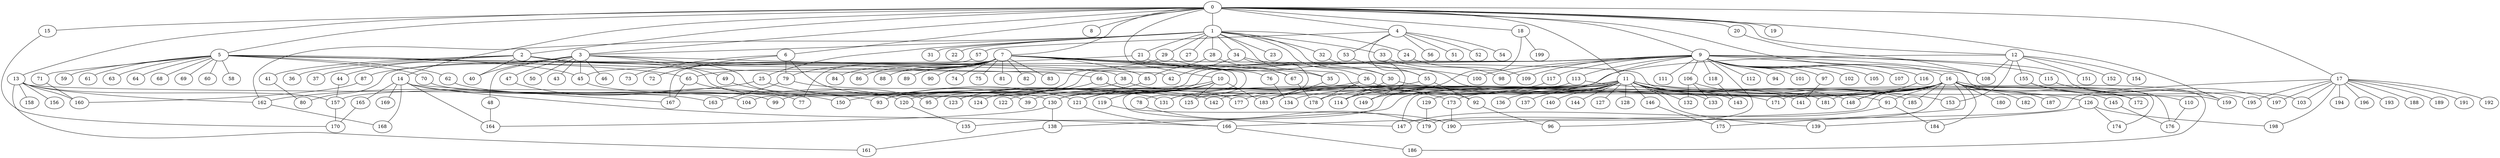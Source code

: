 
graph graphname {
    0 -- 1
0 -- 2
0 -- 3
0 -- 4
0 -- 5
0 -- 6
0 -- 7
0 -- 8
0 -- 9
0 -- 10
0 -- 11
0 -- 12
0 -- 13
0 -- 14
0 -- 15
0 -- 16
0 -- 17
0 -- 18
0 -- 19
0 -- 20
0 -- 159
1 -- 32
1 -- 34
1 -- 35
1 -- 33
1 -- 21
1 -- 22
1 -- 23
1 -- 24
1 -- 25
1 -- 26
1 -- 27
1 -- 28
1 -- 29
1 -- 30
1 -- 31
1 -- 3
1 -- 162
2 -- 36
2 -- 37
2 -- 38
2 -- 39
2 -- 40
2 -- 41
2 -- 35
3 -- 42
3 -- 43
3 -- 44
3 -- 45
3 -- 46
3 -- 47
3 -- 48
3 -- 49
3 -- 50
3 -- 130
3 -- 40
4 -- 51
4 -- 52
4 -- 53
4 -- 54
4 -- 55
4 -- 56
4 -- 57
5 -- 64
5 -- 66
5 -- 67
5 -- 68
5 -- 69
5 -- 70
5 -- 65
5 -- 71
5 -- 58
5 -- 59
5 -- 60
5 -- 61
5 -- 62
5 -- 63
5 -- 45
6 -- 72
6 -- 73
6 -- 142
6 -- 79
7 -- 74
7 -- 75
7 -- 76
7 -- 77
7 -- 78
7 -- 79
7 -- 80
7 -- 81
7 -- 82
7 -- 83
7 -- 84
7 -- 85
7 -- 86
7 -- 87
7 -- 88
7 -- 89
7 -- 90
7 -- 91
7 -- 92
7 -- 147
9 -- 93
9 -- 94
9 -- 95
9 -- 96
9 -- 97
9 -- 98
9 -- 99
9 -- 100
9 -- 101
9 -- 102
9 -- 103
9 -- 104
9 -- 105
9 -- 106
9 -- 107
9 -- 108
9 -- 109
9 -- 110
9 -- 111
9 -- 112
9 -- 113
9 -- 114
9 -- 115
9 -- 116
9 -- 117
9 -- 118
10 -- 119
10 -- 120
10 -- 121
10 -- 122
10 -- 123
10 -- 124
10 -- 125
10 -- 183
11 -- 128
11 -- 130
11 -- 131
11 -- 132
11 -- 133
11 -- 134
11 -- 129
11 -- 136
11 -- 137
11 -- 138
11 -- 139
11 -- 140
11 -- 141
11 -- 142
11 -- 143
11 -- 144
11 -- 145
11 -- 146
11 -- 147
11 -- 148
11 -- 149
11 -- 150
11 -- 135
11 -- 126
11 -- 127
12 -- 151
12 -- 152
12 -- 153
12 -- 154
12 -- 155
12 -- 108
12 -- 125
13 -- 160
13 -- 162
13 -- 161
13 -- 156
13 -- 157
13 -- 158
13 -- 159
14 -- 163
14 -- 164
14 -- 165
14 -- 166
14 -- 167
14 -- 168
14 -- 169
14 -- 104
15 -- 170
16 -- 171
16 -- 172
16 -- 173
16 -- 174
16 -- 175
16 -- 176
16 -- 177
16 -- 178
16 -- 179
16 -- 180
16 -- 181
16 -- 182
16 -- 183
16 -- 184
16 -- 185
16 -- 186
16 -- 187
16 -- 91
16 -- 166
16 -- 148
17 -- 192
17 -- 194
17 -- 195
17 -- 196
17 -- 197
17 -- 198
17 -- 193
17 -- 188
17 -- 189
17 -- 190
17 -- 191
17 -- 103
18 -- 199
18 -- 114
20 -- 108
21 -- 30
21 -- 45
24 -- 109
25 -- 162
25 -- 121
26 -- 172
26 -- 178
26 -- 39
28 -- 67
28 -- 85
29 -- 181
29 -- 65
30 -- 171
30 -- 114
32 -- 149
33 -- 98
34 -- 42
34 -- 100
34 -- 131
35 -- 183
38 -- 157
38 -- 195
41 -- 80
44 -- 157
45 -- 93
47 -- 77
48 -- 164
49 -- 95
53 -- 55
55 -- 92
55 -- 130
57 -- 167
62 -- 150
65 -- 120
65 -- 167
66 -- 173
66 -- 93
66 -- 177
67 -- 178
70 -- 99
71 -- 160
76 -- 134
78 -- 179
79 -- 131
79 -- 163
85 -- 123
87 -- 160
91 -- 147
91 -- 184
92 -- 96
97 -- 141
106 -- 185
106 -- 133
106 -- 132
110 -- 176
113 -- 121
113 -- 153
115 -- 197
116 -- 148
117 -- 183
118 -- 143
119 -- 190
120 -- 135
121 -- 166
126 -- 174
126 -- 139
126 -- 198
129 -- 179
130 -- 138
130 -- 164
138 -- 161
145 -- 176
146 -- 175
155 -- 172
155 -- 159
157 -- 170
162 -- 168
165 -- 170
166 -- 186
173 -- 190

}
